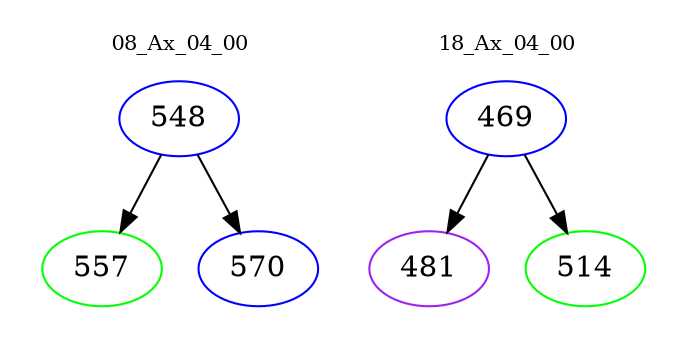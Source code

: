 digraph{
subgraph cluster_0 {
color = white
label = "08_Ax_04_00";
fontsize=10;
T0_548 [label="548", color="blue"]
T0_548 -> T0_557 [color="black"]
T0_557 [label="557", color="green"]
T0_548 -> T0_570 [color="black"]
T0_570 [label="570", color="blue"]
}
subgraph cluster_1 {
color = white
label = "18_Ax_04_00";
fontsize=10;
T1_469 [label="469", color="blue"]
T1_469 -> T1_481 [color="black"]
T1_481 [label="481", color="purple"]
T1_469 -> T1_514 [color="black"]
T1_514 [label="514", color="green"]
}
}
